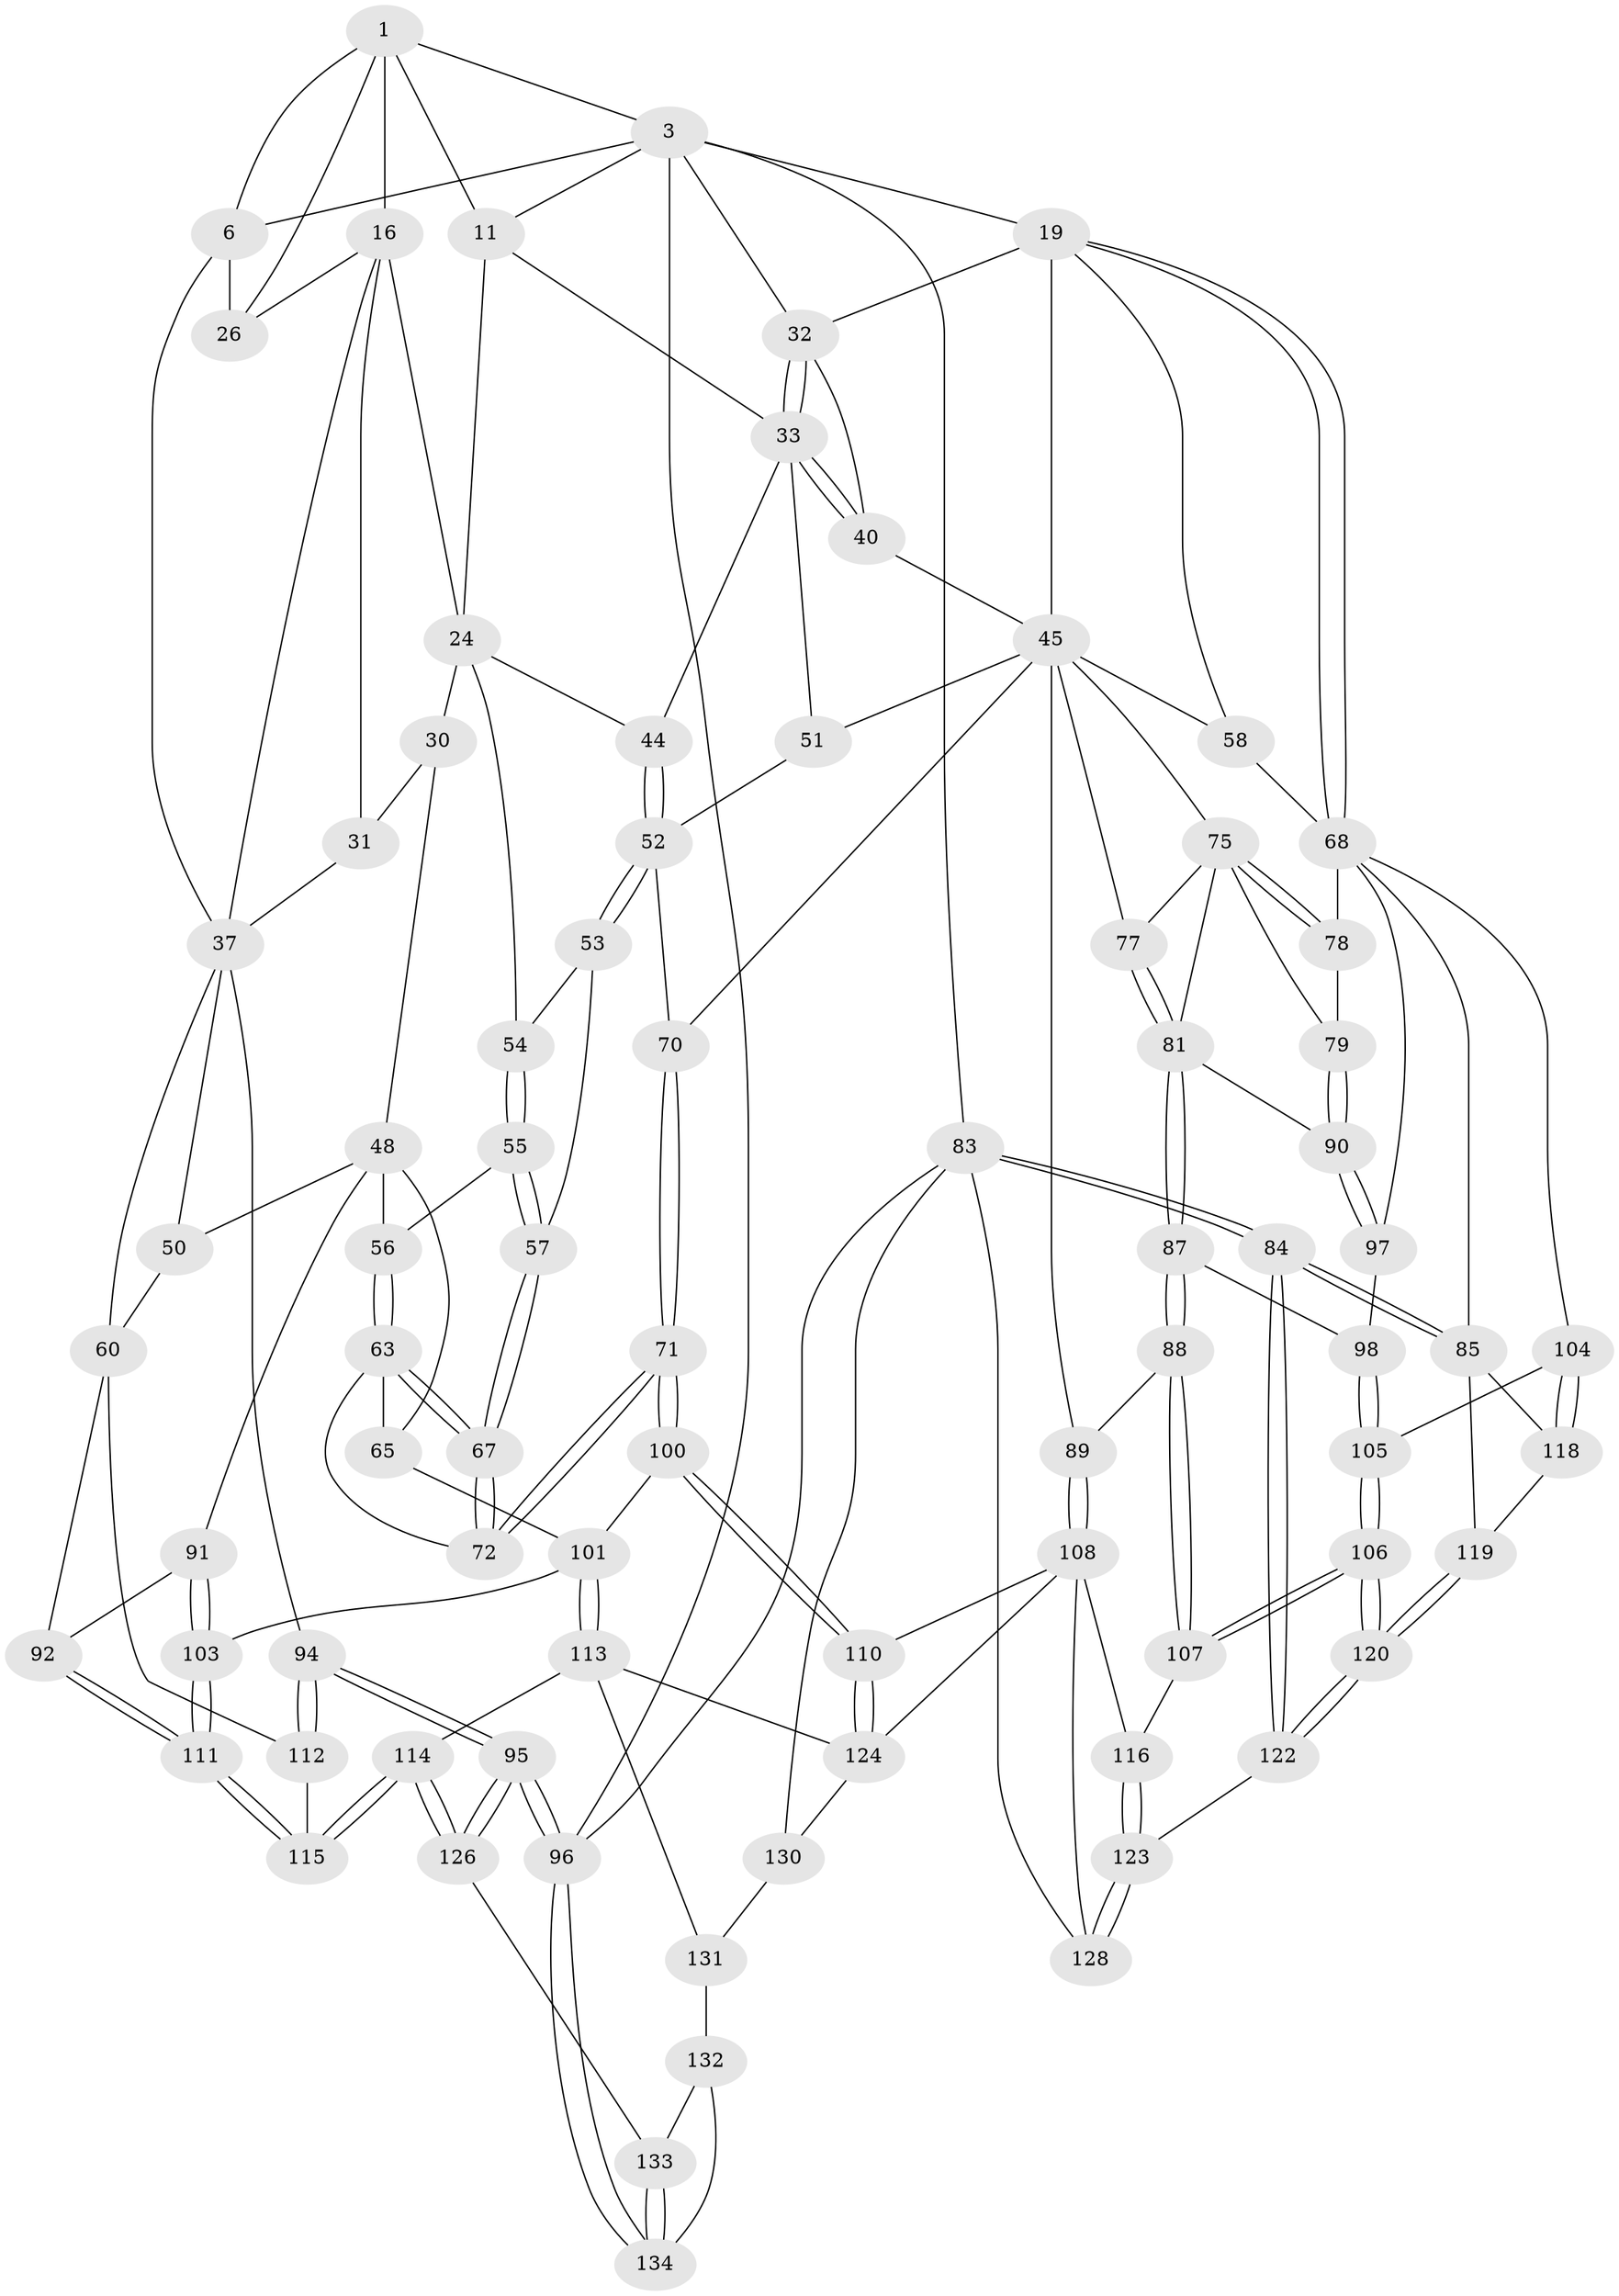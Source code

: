 // original degree distribution, {3: 0.014705882352941176, 4: 0.2426470588235294, 5: 0.5147058823529411, 6: 0.22794117647058823}
// Generated by graph-tools (version 1.1) at 2025/21/03/04/25 18:21:09]
// undirected, 81 vertices, 193 edges
graph export_dot {
graph [start="1"]
  node [color=gray90,style=filled];
  1 [pos="+0.3198241543739127+0",super="+2+7"];
  3 [pos="+0.9123354604578068+0",super="+4+13"];
  6 [pos="+0.13231808231220663+0",super="+10"];
  11 [pos="+0.44169459255184773+0",super="+15"];
  16 [pos="+0.36365293350164557+0.18596038554032626",super="+17"];
  19 [pos="+1+0.1632839282499587",super="+20"];
  24 [pos="+0.381269585171589+0.20159267732020242",super="+25+41"];
  26 [pos="+0.10169070636550669+0.12827768004860518"];
  30 [pos="+0.2503452547899979+0.27129334095165025",super="+43"];
  31 [pos="+0.2415626532362403+0.2696411669441271"];
  32 [pos="+0.618247380641118+0.19706601035838495",super="+36"];
  33 [pos="+0.5968244436221104+0.2699101913191147",super="+34"];
  37 [pos="+0.12375094443598693+0.270732579606467",super="+39+38"];
  40 [pos="+0.6857404466836048+0.3257816041870203"];
  44 [pos="+0.511324559568772+0.33245962131430296"];
  45 [pos="+0.7847731167478078+0.3618219371927539",super="+59+46"];
  48 [pos="+0.28316552958072105+0.3725233118236147",super="+49"];
  50 [pos="+0.13234670619267072+0.405103470460894"];
  51 [pos="+0.6578689319156882+0.3746802969210882"];
  52 [pos="+0.509842547069673+0.37459940734700004",super="+62"];
  53 [pos="+0.4228088642221012+0.3715672426633313"];
  54 [pos="+0.3865651318064712+0.3002790420341459"];
  55 [pos="+0.3706358460737285+0.3769705514154951"];
  56 [pos="+0.3157526569727902+0.39625543678512914"];
  57 [pos="+0.40080551113730273+0.40899601279420733"];
  58 [pos="+0.9203798412724138+0.3657368539739092"];
  60 [pos="+0.12949012465245507+0.4061200954134351",super="+93"];
  63 [pos="+0.3261872718240104+0.41898564583819825",super="+64"];
  65 [pos="+0.2462262144737265+0.49483677396925396"];
  67 [pos="+0.4180543898565908+0.5121225809734066"];
  68 [pos="+1+0.5374795841971122",super="+69+86"];
  70 [pos="+0.5176594394178898+0.505662803137975"];
  71 [pos="+0.45880149584632035+0.560229384134809"];
  72 [pos="+0.42869291022008377+0.5330164805155573"];
  75 [pos="+0.9078403481092346+0.4028872609430682",super="+76"];
  77 [pos="+0.7874945773837088+0.46718244581896273"];
  78 [pos="+1+0.4905263053584792"];
  79 [pos="+0.9178857520205305+0.5131087102478491"];
  81 [pos="+0.8135628538444778+0.5006533971487932",super="+82"];
  83 [pos="+1+1",super="+129"];
  84 [pos="+1+1"];
  85 [pos="+1+0.8738282969928207",super="+121"];
  87 [pos="+0.8197438489610684+0.5729145403027484"];
  88 [pos="+0.7501839069851689+0.6293399536600007"];
  89 [pos="+0.7196501615038539+0.6198551494399597"];
  90 [pos="+0.9127116981604751+0.5209371942344366"];
  91 [pos="+0.18282012897023725+0.5379278325082831"];
  92 [pos="+0.09228640783283201+0.5896579078589738"];
  94 [pos="+0+0.6116252095290055"];
  95 [pos="+0+0.8859746665053707"];
  96 [pos="+0+1"];
  97 [pos="+0.9087747116064502+0.538971838905547"];
  98 [pos="+0.8731011058799824+0.5820862022735156"];
  100 [pos="+0.44712669336230326+0.65138698660363"];
  101 [pos="+0.39306549773594296+0.670625469701018",super="+102"];
  103 [pos="+0.20437268606071235+0.6240394686303111"];
  104 [pos="+0.954693794950154+0.6628348807008755"];
  105 [pos="+0.924132926768324+0.6580803682218244"];
  106 [pos="+0.8394780621851154+0.706664390783429"];
  107 [pos="+0.7827177568228708+0.6836142409487534"];
  108 [pos="+0.568230406837053+0.7252532080492102",super="+117+109"];
  110 [pos="+0.4931281104705911+0.6988597917506181"];
  111 [pos="+0.19097329635107957+0.6369271295491418"];
  112 [pos="+0.013315188199936238+0.6048987581111727"];
  113 [pos="+0.26030711827060077+0.8065481557711999",super="+125"];
  114 [pos="+0.14534052516182358+0.766301437628091"];
  115 [pos="+0.1424265441168009+0.751488749114043"];
  116 [pos="+0.7641893369404141+0.7175848577297199"];
  118 [pos="+0.9518598668203533+0.7392485278859124"];
  119 [pos="+0.9180013019642804+0.8000654826579983"];
  120 [pos="+0.8720298072426487+0.8369414637390269"];
  122 [pos="+0.8693216525434033+0.845059969349546"];
  123 [pos="+0.7720412094144125+0.9258876745644058"];
  124 [pos="+0.38381731067513936+0.9033836631844266",super="+127"];
  126 [pos="+0.04499873372049592+0.8470347225597105"];
  128 [pos="+0.7471652559455657+0.9553405227219293"];
  130 [pos="+0.6064515934914767+1"];
  131 [pos="+0.2716648963526697+0.9189163858340873",super="+135"];
  132 [pos="+0.13190944277638145+0.9488887531624363",super="+136"];
  133 [pos="+0.09296671434113193+0.9116692588516302"];
  134 [pos="+0+1"];
  1 -- 3;
  1 -- 11 [weight=2];
  1 -- 16 [weight=2];
  1 -- 26;
  1 -- 6;
  3 -- 96;
  3 -- 83;
  3 -- 19 [weight=2];
  3 -- 6 [weight=2];
  3 -- 32;
  3 -- 11;
  6 -- 37;
  6 -- 26;
  11 -- 24;
  11 -- 33;
  16 -- 24;
  16 -- 37;
  16 -- 26;
  16 -- 31;
  19 -- 68;
  19 -- 68;
  19 -- 32;
  19 -- 58;
  19 -- 45;
  24 -- 30 [weight=2];
  24 -- 54;
  24 -- 44;
  30 -- 31;
  30 -- 48;
  31 -- 37;
  32 -- 33;
  32 -- 33;
  32 -- 40;
  33 -- 40;
  33 -- 40;
  33 -- 51;
  33 -- 44;
  37 -- 50;
  37 -- 60;
  37 -- 94;
  40 -- 45;
  44 -- 52;
  44 -- 52;
  45 -- 58;
  45 -- 75;
  45 -- 51;
  45 -- 77;
  45 -- 70;
  45 -- 89;
  48 -- 56;
  48 -- 65;
  48 -- 50;
  48 -- 91;
  50 -- 60;
  51 -- 52;
  52 -- 53;
  52 -- 53;
  52 -- 70;
  53 -- 54;
  53 -- 57;
  54 -- 55;
  54 -- 55;
  55 -- 56;
  55 -- 57;
  55 -- 57;
  56 -- 63;
  56 -- 63;
  57 -- 67;
  57 -- 67;
  58 -- 68;
  60 -- 112;
  60 -- 92;
  63 -- 67;
  63 -- 67;
  63 -- 72;
  63 -- 65;
  65 -- 101;
  67 -- 72;
  67 -- 72;
  68 -- 78;
  68 -- 104;
  68 -- 97;
  68 -- 85;
  70 -- 71;
  70 -- 71;
  71 -- 72;
  71 -- 72;
  71 -- 100;
  71 -- 100;
  75 -- 78;
  75 -- 78;
  75 -- 77;
  75 -- 79;
  75 -- 81;
  77 -- 81;
  77 -- 81;
  78 -- 79;
  79 -- 90;
  79 -- 90;
  81 -- 87;
  81 -- 87;
  81 -- 90;
  83 -- 84;
  83 -- 84;
  83 -- 96;
  83 -- 128;
  83 -- 130;
  84 -- 85;
  84 -- 85;
  84 -- 122;
  84 -- 122;
  85 -- 118;
  85 -- 119;
  87 -- 88;
  87 -- 88;
  87 -- 98;
  88 -- 89;
  88 -- 107;
  88 -- 107;
  89 -- 108;
  89 -- 108;
  90 -- 97;
  90 -- 97;
  91 -- 92;
  91 -- 103;
  91 -- 103;
  92 -- 111;
  92 -- 111;
  94 -- 95;
  94 -- 95;
  94 -- 112;
  94 -- 112;
  95 -- 96;
  95 -- 96;
  95 -- 126;
  95 -- 126;
  96 -- 134;
  96 -- 134;
  97 -- 98;
  98 -- 105;
  98 -- 105;
  100 -- 101;
  100 -- 110;
  100 -- 110;
  101 -- 113;
  101 -- 113;
  101 -- 103;
  103 -- 111;
  103 -- 111;
  104 -- 105;
  104 -- 118;
  104 -- 118;
  105 -- 106;
  105 -- 106;
  106 -- 107;
  106 -- 107;
  106 -- 120;
  106 -- 120;
  107 -- 116;
  108 -- 116;
  108 -- 128;
  108 -- 124;
  108 -- 110;
  110 -- 124;
  110 -- 124;
  111 -- 115;
  111 -- 115;
  112 -- 115;
  113 -- 114;
  113 -- 131;
  113 -- 124;
  114 -- 115;
  114 -- 115;
  114 -- 126;
  114 -- 126;
  116 -- 123;
  116 -- 123;
  118 -- 119;
  119 -- 120;
  119 -- 120;
  120 -- 122;
  120 -- 122;
  122 -- 123;
  123 -- 128;
  123 -- 128;
  124 -- 130;
  126 -- 133;
  130 -- 131;
  131 -- 132 [weight=2];
  132 -- 133;
  132 -- 134;
  133 -- 134;
  133 -- 134;
}
